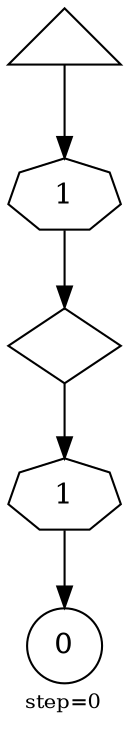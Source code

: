 digraph {
  graph  [labelloc=bottom,labeljust=left,fontsize="10",label="step=0"];
  "223" [shape=triangle,peripheries="1",label="",labelfontcolor=black,color=black];
  "227" [shape=diamond,peripheries="1",label="",labelfontcolor=black,color=black];
  "228" [shape=circle,peripheries="1",label=<0>,labelfontcolor=black,color=black];
  "222" [label=<1>,peripheries="1",color=black,shape=septagon];
  "223" -> "222" [color=black];
  "222" -> "227" [color=black];
  "229" [label=<1>,peripheries="1",color=black,shape=septagon];
  "227" -> "229" [color=black];
  "229" -> "228" [color=black];
}